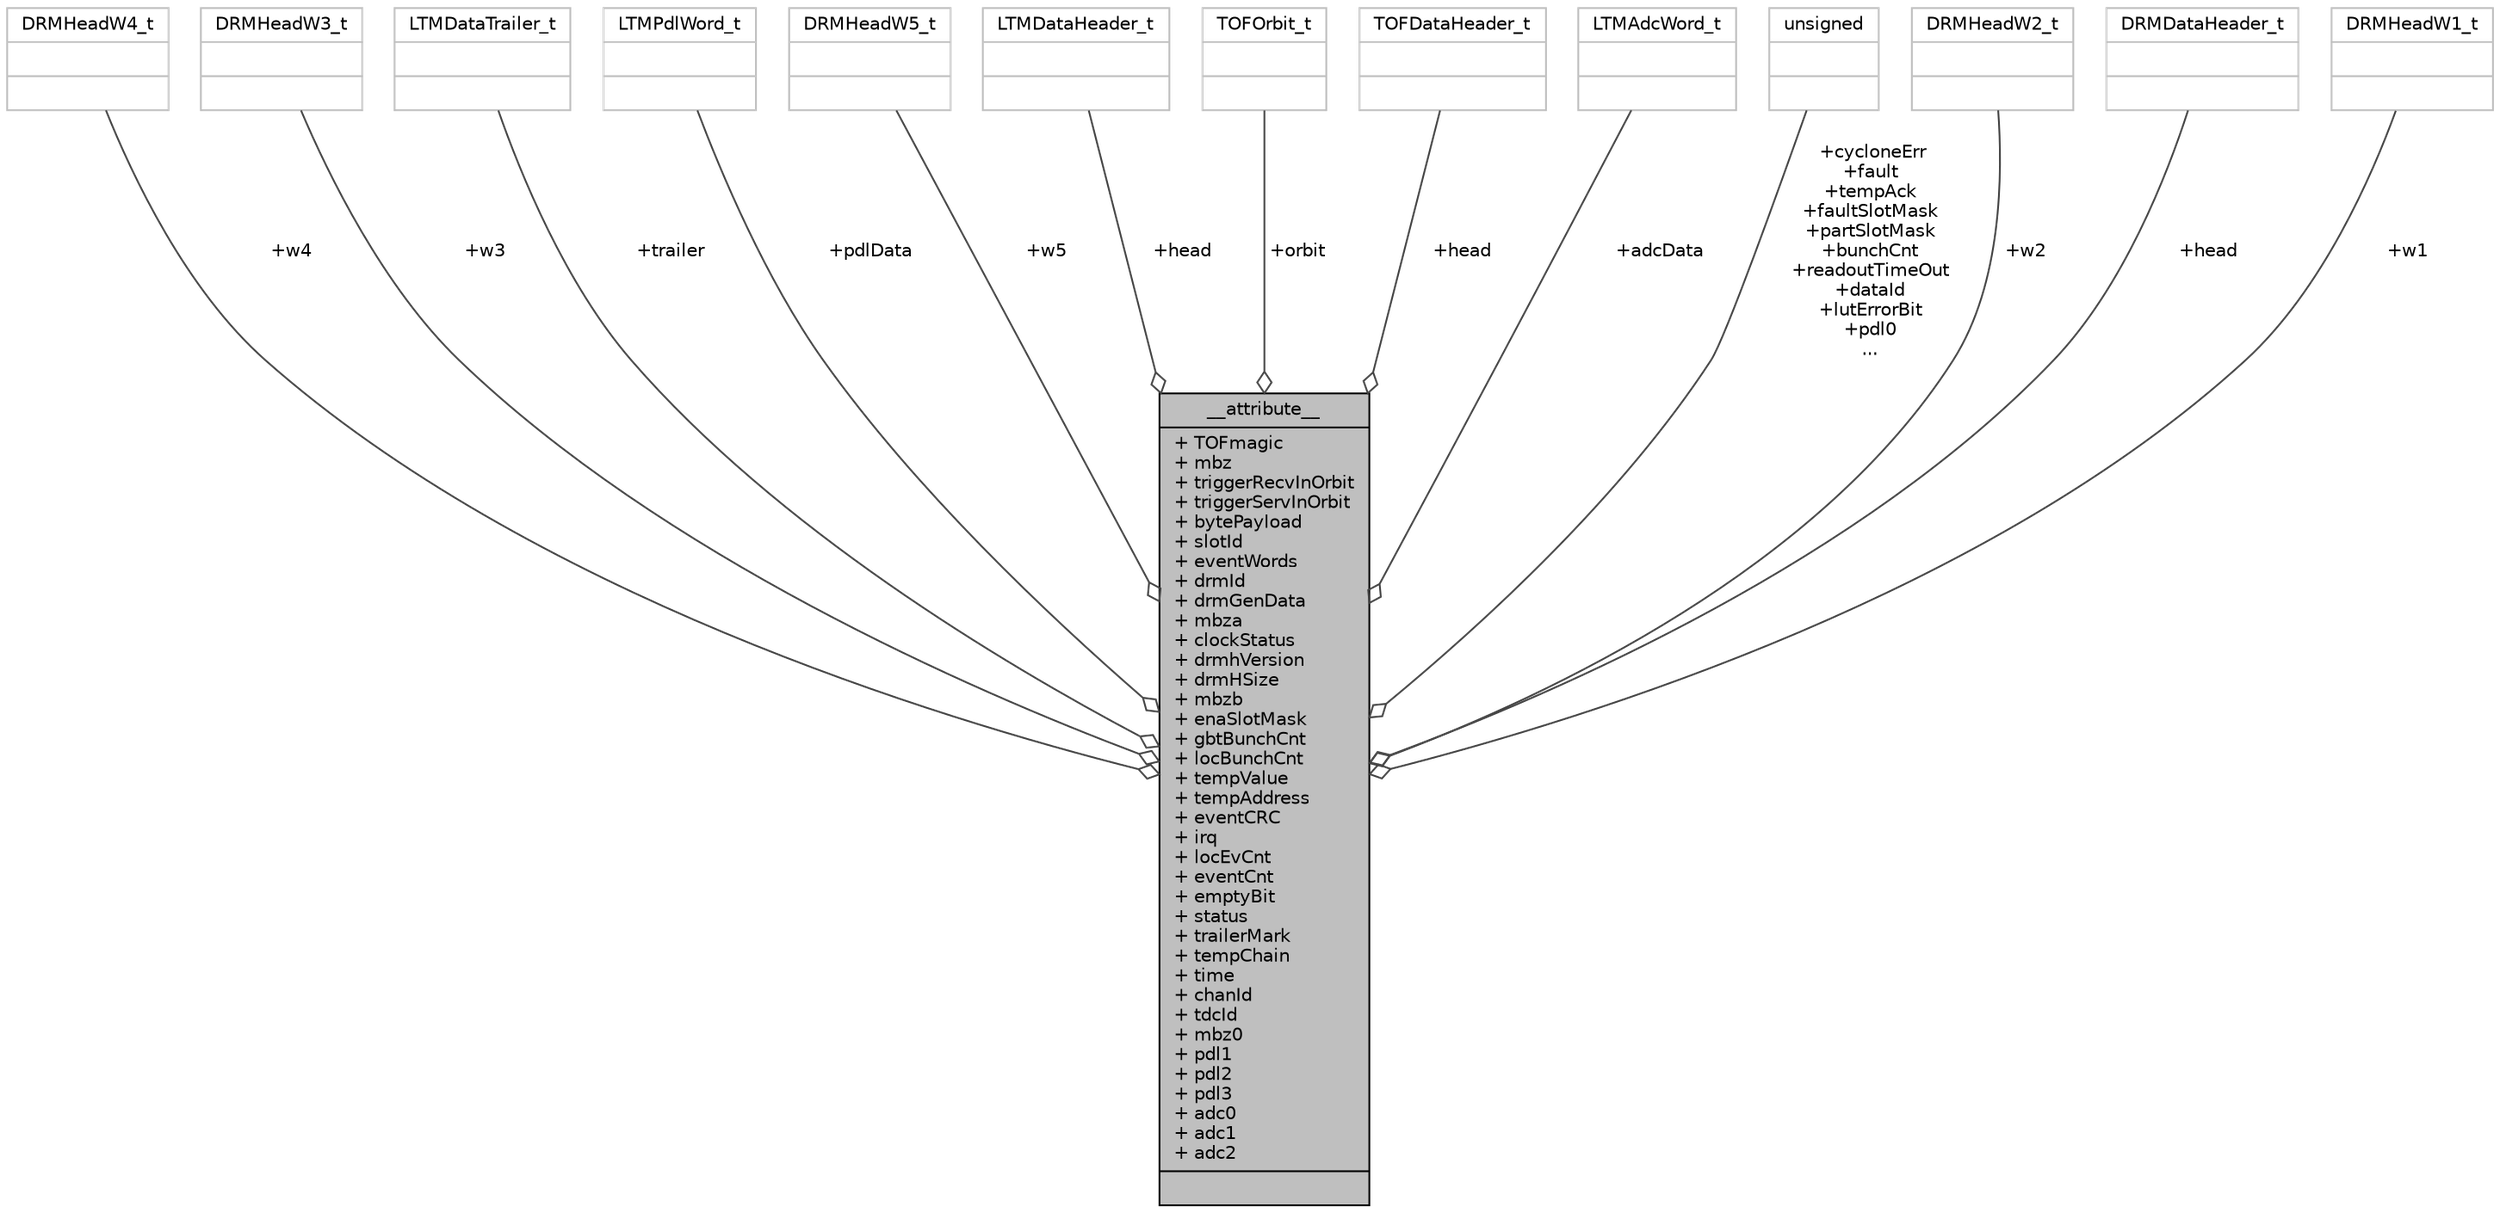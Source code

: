 digraph "__attribute__"
{
 // INTERACTIVE_SVG=YES
  bgcolor="transparent";
  edge [fontname="Helvetica",fontsize="10",labelfontname="Helvetica",labelfontsize="10"];
  node [fontname="Helvetica",fontsize="10",shape=record];
  Node1 [label="{__attribute__\n|+ TOFmagic\l+ mbz\l+ triggerRecvInOrbit\l+ triggerServInOrbit\l+ bytePayload\l+ slotId\l+ eventWords\l+ drmId\l+ drmGenData\l+ mbza\l+ clockStatus\l+ drmhVersion\l+ drmHSize\l+ mbzb\l+ enaSlotMask\l+ gbtBunchCnt\l+ locBunchCnt\l+ tempValue\l+ tempAddress\l+ eventCRC\l+ irq\l+ locEvCnt\l+ eventCnt\l+ emptyBit\l+ status\l+ trailerMark\l+ tempChain\l+ time\l+ chanId\l+ tdcId\l+ mbz0\l+ pdl1\l+ pdl2\l+ pdl3\l+ adc0\l+ adc1\l+ adc2\l|}",height=0.2,width=0.4,color="black", fillcolor="grey75", style="filled", fontcolor="black"];
  Node2 -> Node1 [color="grey25",fontsize="10",style="solid",label=" +w4" ,arrowhead="odiamond",fontname="Helvetica"];
  Node2 [label="{DRMHeadW4_t\n||}",height=0.2,width=0.4,color="grey75"];
  Node3 -> Node1 [color="grey25",fontsize="10",style="solid",label=" +w3" ,arrowhead="odiamond",fontname="Helvetica"];
  Node3 [label="{DRMHeadW3_t\n||}",height=0.2,width=0.4,color="grey75"];
  Node4 -> Node1 [color="grey25",fontsize="10",style="solid",label=" +trailer" ,arrowhead="odiamond",fontname="Helvetica"];
  Node4 [label="{LTMDataTrailer_t\n||}",height=0.2,width=0.4,color="grey75"];
  Node5 -> Node1 [color="grey25",fontsize="10",style="solid",label=" +pdlData" ,arrowhead="odiamond",fontname="Helvetica"];
  Node5 [label="{LTMPdlWord_t\n||}",height=0.2,width=0.4,color="grey75"];
  Node6 -> Node1 [color="grey25",fontsize="10",style="solid",label=" +w5" ,arrowhead="odiamond",fontname="Helvetica"];
  Node6 [label="{DRMHeadW5_t\n||}",height=0.2,width=0.4,color="grey75"];
  Node7 -> Node1 [color="grey25",fontsize="10",style="solid",label=" +head" ,arrowhead="odiamond",fontname="Helvetica"];
  Node7 [label="{LTMDataHeader_t\n||}",height=0.2,width=0.4,color="grey75"];
  Node8 -> Node1 [color="grey25",fontsize="10",style="solid",label=" +orbit" ,arrowhead="odiamond",fontname="Helvetica"];
  Node8 [label="{TOFOrbit_t\n||}",height=0.2,width=0.4,color="grey75"];
  Node9 -> Node1 [color="grey25",fontsize="10",style="solid",label=" +head" ,arrowhead="odiamond",fontname="Helvetica"];
  Node9 [label="{TOFDataHeader_t\n||}",height=0.2,width=0.4,color="grey75"];
  Node10 -> Node1 [color="grey25",fontsize="10",style="solid",label=" +adcData" ,arrowhead="odiamond",fontname="Helvetica"];
  Node10 [label="{LTMAdcWord_t\n||}",height=0.2,width=0.4,color="grey75"];
  Node11 -> Node1 [color="grey25",fontsize="10",style="solid",label=" +cycloneErr\n+fault\n+tempAck\n+faultSlotMask\n+partSlotMask\n+bunchCnt\n+readoutTimeOut\n+dataId\n+lutErrorBit\n+pdl0\n..." ,arrowhead="odiamond",fontname="Helvetica"];
  Node11 [label="{unsigned\n||}",height=0.2,width=0.4,color="grey75"];
  Node12 -> Node1 [color="grey25",fontsize="10",style="solid",label=" +w2" ,arrowhead="odiamond",fontname="Helvetica"];
  Node12 [label="{DRMHeadW2_t\n||}",height=0.2,width=0.4,color="grey75"];
  Node13 -> Node1 [color="grey25",fontsize="10",style="solid",label=" +head" ,arrowhead="odiamond",fontname="Helvetica"];
  Node13 [label="{DRMDataHeader_t\n||}",height=0.2,width=0.4,color="grey75"];
  Node14 -> Node1 [color="grey25",fontsize="10",style="solid",label=" +w1" ,arrowhead="odiamond",fontname="Helvetica"];
  Node14 [label="{DRMHeadW1_t\n||}",height=0.2,width=0.4,color="grey75"];
}
